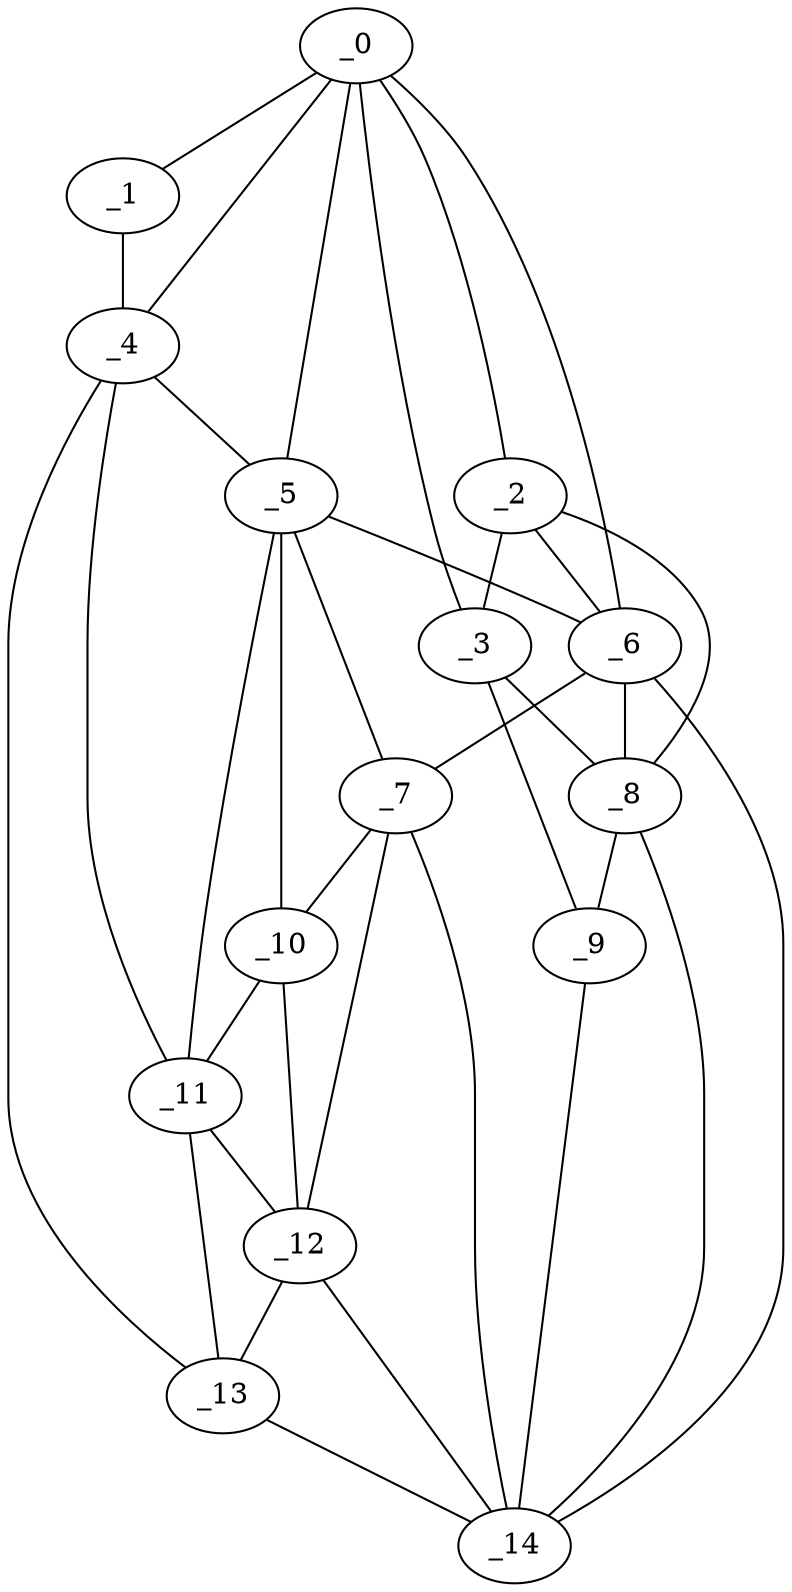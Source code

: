 graph "obj24__150.gxl" {
	_0	 [x=38,
		y=57];
	_1	 [x=38,
		y=105];
	_0 -- _1	 [valence=1];
	_2	 [x=42,
		y=29];
	_0 -- _2	 [valence=1];
	_3	 [x=44,
		y=7];
	_0 -- _3	 [valence=1];
	_4	 [x=48,
		y=108];
	_0 -- _4	 [valence=2];
	_5	 [x=76,
		y=70];
	_0 -- _5	 [valence=2];
	_6	 [x=79,
		y=64];
	_0 -- _6	 [valence=2];
	_1 -- _4	 [valence=1];
	_2 -- _3	 [valence=2];
	_2 -- _6	 [valence=1];
	_8	 [x=89,
		y=29];
	_2 -- _8	 [valence=2];
	_3 -- _8	 [valence=2];
	_9	 [x=90,
		y=9];
	_3 -- _9	 [valence=1];
	_4 -- _5	 [valence=2];
	_11	 [x=91,
		y=110];
	_4 -- _11	 [valence=2];
	_13	 [x=92,
		y=119];
	_4 -- _13	 [valence=1];
	_5 -- _6	 [valence=1];
	_7	 [x=86,
		y=64];
	_5 -- _7	 [valence=1];
	_10	 [x=90,
		y=75];
	_5 -- _10	 [valence=2];
	_5 -- _11	 [valence=2];
	_6 -- _7	 [valence=2];
	_6 -- _8	 [valence=2];
	_14	 [x=93,
		y=50];
	_6 -- _14	 [valence=2];
	_7 -- _10	 [valence=1];
	_12	 [x=92,
		y=61];
	_7 -- _12	 [valence=2];
	_7 -- _14	 [valence=1];
	_8 -- _9	 [valence=2];
	_8 -- _14	 [valence=1];
	_9 -- _14	 [valence=1];
	_10 -- _11	 [valence=1];
	_10 -- _12	 [valence=2];
	_11 -- _12	 [valence=2];
	_11 -- _13	 [valence=2];
	_12 -- _13	 [valence=2];
	_12 -- _14	 [valence=1];
	_13 -- _14	 [valence=1];
}
